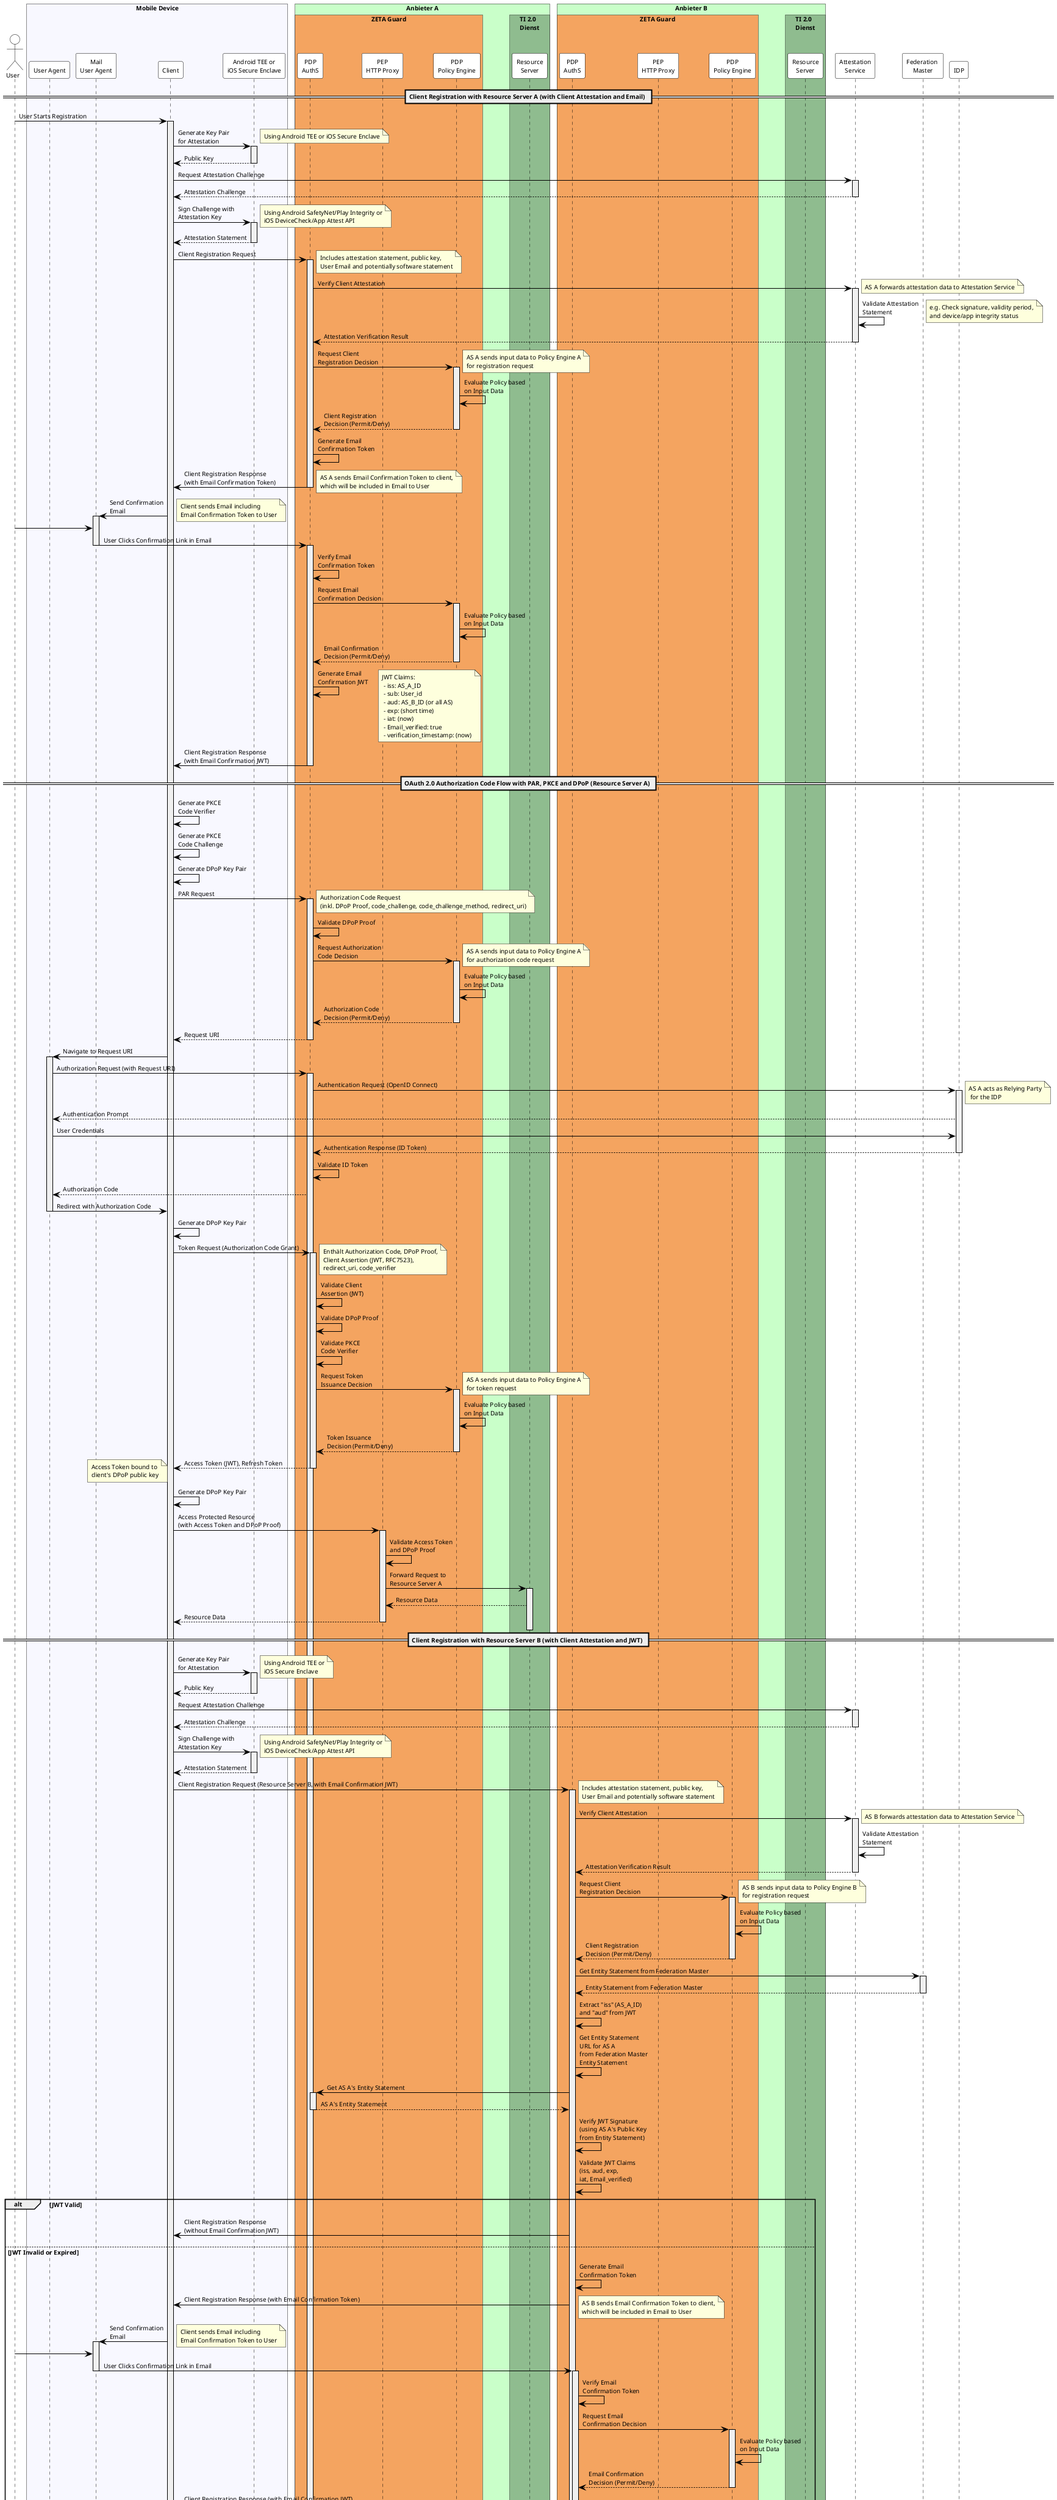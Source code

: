 @startuml "native_client_attestation_oidc_and_oauth_zero_trust"

skinparam defaultFontSize 10
skinparam DefaultMonospacedFontName Courier
skinparam lengthAdjust none

skinparam sequence {
  ParticipantBorderColor black
  ParticipantBackgroundColor white
  ActorBorderColor black
  ActorBackgroundColor white
  ArrowColor black
  LifeLineBorderColor black
  LifeLineBackgroundColor #F0F0F0
  NoteBorderColor black
  NoteBackgroundColor #FEFECE
}

!pragma teoz true

Actor User
box "Mobile Device" #GhostWhite
    participant UserAgent as "User Agent"
    participant MUA as "Mail\nUser Agent"
    participant Client as "Client"
    participant SecureEnclave as "Android TEE or\niOS Secure Enclave"
end box

box "Anbieter A" #TECHNOLOGY
    box "ZETA Guard" #SandyBrown
        participant ASA as "PDP\nAuthS"
        participant PEP_A as "PEP\nHTTP Proxy"
        participant PEA as "PDP\nPolicy Engine"
    end box
    box "TI 2.0\nDienst" #DarkSeaGreen
        participant RSA as "Resource\nServer"
    end box
end box

box "Anbieter B" #TECHNOLOGY
    box "ZETA Guard" #SandyBrown
        participant ASB as "PDP\nAuthS"
        participant PEP_B as "PEP\nHTTP Proxy"
        participant PEB as "PDP\nPolicy Engine"
    end box
    box "TI 2.0\nDienst" #DarkSeaGreen
        participant RSB as "Resource\nServer"
    end box
end box
participant "Attestation\nService" as AttService
participant "Federation \nMaster" as FedMaster
participant "IDP" as IDP

== Client Registration with Resource Server A (with Client Attestation and Email) ==

User -> Client: User Starts Registration
activate Client
Client -> SecureEnclave: Generate Key Pair\nfor Attestation
activate SecureEnclave
note right: Using Android TEE or iOS Secure Enclave
SecureEnclave --> Client: Public Key
deactivate SecureEnclave
Client -> AttService: Request Attestation Challenge
activate AttService
AttService --> Client: Attestation Challenge
deactivate AttService
Client -> SecureEnclave: Sign Challenge with\nAttestation Key
activate SecureEnclave
note right: Using Android SafetyNet/Play Integrity or\niOS DeviceCheck/App Attest API
SecureEnclave --> Client: Attestation Statement
deactivate SecureEnclave
Client -> ASA: Client Registration Request
activate ASA
note right: Includes attestation statement, public key,\nUser Email and potentially software statement
ASA -> AttService: Verify Client Attestation
activate AttService
note right: AS A forwards attestation data to Attestation Service
AttService -> AttService: Validate Attestation\nStatement
note right: e.g. Check signature, validity period,\nand device/app integrity status
AttService --> ASA: Attestation Verification Result
deactivate AttService
ASA -> PEA: Request Client\nRegistration Decision
activate PEA
note right: AS A sends input data to Policy Engine A\nfor registration request
PEA -> PEA: Evaluate Policy based\non Input Data
PEA --> ASA: Client Registration\nDecision (Permit/Deny)
deactivate PEA
ASA -> ASA: Generate Email\nConfirmation Token
ASA -> Client: Client Registration Response\n(with Email Confirmation Token)
note right: AS A sends Email Confirmation Token to client,\nwhich will be included in Email to User
deactivate ASA
Client -> MUA: Send Confirmation\nEmail
activate MUA
note right: Client sends Email including\nEmail Confirmation Token to User
User -> MUA:
MUA -> ASA: User Clicks Confirmation Link in Email
deactivate MUA
activate ASA
ASA -> ASA: Verify Email\nConfirmation Token
ASA -> PEA: Request Email\nConfirmation Decision
activate PEA
PEA -> PEA: Evaluate Policy based\non Input Data
PEA --> ASA: Email Confirmation\nDecision (Permit/Deny)
deactivate PEA
ASA -> ASA: Generate Email\nConfirmation JWT
note right: JWT Claims:\n - iss: AS_A_ID\n - sub: User_id\n - aud: AS_B_ID (or all AS)\n - exp: (short time)\n - iat: (now)\n - Email_verified: true\n - verification_timestamp: (now)
ASA -> Client: Client Registration Response\n(with Email Confirmation JWT)
deactivate ASA

== OAuth 2.0 Authorization Code Flow with PAR, PKCE and DPoP (Resource Server A) ==
Client -> Client: Generate PKCE\nCode Verifier
Client -> Client: Generate PKCE\nCode Challenge
Client -> Client: Generate DPoP Key Pair
Client -> ASA: PAR Request
activate ASA
note right: Authorization Code Request\n(inkl. DPoP Proof, code_challenge, code_challenge_method, redirect_uri)
ASA -> ASA: Validate DPoP Proof
ASA -> PEA: Request Authorization\nCode Decision
activate PEA
note right: AS A sends input data to Policy Engine A\nfor authorization code request
PEA -> PEA: Evaluate Policy based\non Input Data
PEA --> ASA: Authorization Code\nDecision (Permit/Deny)
deactivate PEA
ASA --> Client: Request URI
deactivate ASA

Client -> UserAgent: Navigate to Request URI
activate UserAgent
UserAgent -> ASA: Authorization Request (with Request URI)
activate ASA
ASA -> IDP: Authentication Request (OpenID Connect)
activate IDP
note right: AS A acts as Relying Party\n for the IDP
IDP --> UserAgent: Authentication Prompt
UserAgent -> IDP: User Credentials
IDP --> ASA: Authentication Response (ID Token)
deactivate IDP
ASA -> ASA: Validate ID Token
ASA --> UserAgent: Authorization Code
UserAgent -> Client: Redirect with Authorization Code
deactivate UserAgent

Client -> Client: Generate DPoP Key Pair
Client -> ASA: Token Request (Authorization Code Grant)
activate ASA
note right: Enthält Authorization Code, DPoP Proof,\nClient Assertion (JWT, RFC7523),\nredirect_uri, code_verifier
ASA -> ASA: Validate Client\nAssertion (JWT)
ASA -> ASA: Validate DPoP Proof
ASA -> ASA: Validate PKCE\nCode Verifier
ASA -> PEA: Request Token\nIssuance Decision
activate PEA
note right: AS A sends input data to Policy Engine A\nfor token request
PEA -> PEA: Evaluate Policy based\non Input Data
PEA --> ASA: Token Issuance\nDecision (Permit/Deny)
deactivate PEA
ASA --> Client: Access Token (JWT), Refresh Token
note left: Access Token bound to\nclient's DPoP public key
deactivate ASA

Client -> Client: Generate DPoP Key Pair
Client -> PEP_A: Access Protected Resource\n(with Access Token and DPoP Proof)
activate PEP_A
PEP_A -> PEP_A: Validate Access Token\nand DPoP Proof
PEP_A -> RSA: Forward Request to\nResource Server A
activate RSA
RSA --> PEP_A: Resource Data
PEP_A --> Client: Resource Data
deactivate PEP_A
deactivate RSA

== Client Registration with Resource Server B (with Client Attestation and JWT) ==
Client -> SecureEnclave: Generate Key Pair\nfor Attestation
activate SecureEnclave
note right: Using Android TEE or\niOS Secure Enclave
SecureEnclave --> Client: Public Key
deactivate SecureEnclave
Client -> AttService: Request Attestation Challenge
activate AttService
AttService --> Client: Attestation Challenge
deactivate AttService
Client -> SecureEnclave: Sign Challenge with\nAttestation Key
activate SecureEnclave
note right: Using Android SafetyNet/Play Integrity or\niOS DeviceCheck/App Attest API
SecureEnclave --> Client: Attestation Statement
deactivate SecureEnclave
Client -> ASB: Client Registration Request (Resource Server B, with Email Confirmation JWT)
activate ASB
note right: Includes attestation statement, public key,\nUser Email and potentially software statement
ASB -> AttService: Verify Client Attestation
activate AttService
note right: AS B forwards attestation data to Attestation Service
AttService -> AttService: Validate Attestation\nStatement
AttService --> ASB: Attestation Verification Result
deactivate AttService
ASB -> PEB: Request Client\nRegistration Decision
activate PEB
note right: AS B sends input data to Policy Engine B\nfor registration request
PEB -> PEB: Evaluate Policy based\non Input Data
PEB --> ASB: Client Registration\nDecision (Permit/Deny)
deactivate PEB
ASB -> FedMaster: Get Entity Statement from Federation Master
activate FedMaster
FedMaster --> ASB: Entity Statement from Federation Master
deactivate FedMaster
ASB -> ASB: Extract "iss" (AS_A_ID)\nand "aud" from JWT
ASB -> ASB: Get Entity Statement\nURL for AS A\nfrom Federation Master\nEntity Statement
ASB -> ASA: Get AS A's Entity Statement
activate ASA
ASA --> ASB: AS A's Entity Statement
deactivate ASA
ASB -> ASB: Verify JWT Signature\n(using AS A's Public Key\nfrom Entity Statement)
ASB -> ASB: Validate JWT Claims\n(iss, aud, exp,\niat, Email_verified)
alt JWT Valid
    ASB -> Client: Client Registration Response\n(without Email Confirmation JWT)
else JWT Invalid or Expired
    ASB -> ASB: Generate Email\nConfirmation Token
    ASB -> Client: Client Registration Response (with Email Confirmation Token)
    note right: AS B sends Email Confirmation Token to client,\nwhich will be included in Email to User
    Client -> MUA: Send Confirmation\nEmail
    activate MUA
    note right: Client sends Email including\nEmail Confirmation Token to User
    User -> MUA:
    MUA -> ASB: User Clicks Confirmation Link in Email
    deactivate MUA
    activate ASB
    ASB -> ASB: Verify Email\nConfirmation Token
    ASB -> PEB: Request Email\nConfirmation Decision
    activate PEB
    PEB -> PEB: Evaluate Policy based\non Input Data
    PEB --> ASB: Email Confirmation\nDecision (Permit/Deny)
    deactivate PEB
    ASB -> Client: Client Registration Response (with Email Confirmation JWT)
end
deactivate ASB

== OAuth 2.0 Authorization Code Flow with PAR, PKCE and DPoP (Resource Server B) ==
Client -> Client: Generate PKCE\nCode Verifier
Client -> Client: Generate PKCE\nCode Challenge
Client -> Client: Generate DPoP Key Pair
Client -> ASB: PAR Request
activate ASB
note right: Authorization Code Request\n(inkl. DPoP Proof, code_challenge, code_challenge_method, redirect_uri)
ASB -> ASB: Validate DPoP Proof
ASB -> PEB: Request Authorization\nCode Decision
activate PEB
note right: AS B sends input data to Policy Engine B\nfor authorization code request
PEB -> PEB: Evaluate Policy based\non Input Data
PEB --> ASB: Authorization Code\nDecision (Permit/Deny)
deactivate PEB
ASB --> Client: Request URI
deactivate ASB

Client -> UserAgent: Navigate to Request URI
activate UserAgent
UserAgent -> ASB: Authorization Request (with Request URI)
activate ASB
ASB -> IDP: Authentication Request (OpenID Connect)
activate IDP
note right: AS B acts as Relying Party\n for the IDP
IDP --> UserAgent: Authentication Prompt
UserAgent -> IDP: User Credentials
IDP --> ASB: Authentication Response (ID Token)
deactivate IDP
ASB -> ASB: Validate ID Token
ASB --> UserAgent: Authorization Code
UserAgent -> Client: Redirect with Authorization Code
deactivate UserAgent

Client -> Client: Generate DPoP Key Pair
Client -> ASB: Token Request (Authorization Code Grant)
activate ASB
note right: Enthält Authorization Code, DPoP Proof,\nClient Assertion (JWT, RFC7523),\nredirect_uri, code_verifier
ASB -> ASB: Validate Client\nAssertion (JWT)
ASB -> ASB: Validate DPoP Proof
ASB -> ASB: Validate PKCE\nCode Verifier
ASB -> PEB: Request Token\nIssuance Decision
activate PEB
note right: AS B sends input data to Policy Engine B\nfor token request
PEB -> PEB: Evaluate Policy based\non Input Data
PEB --> ASB: Token Issuance\nDecision (Permit/Deny)
deactivate PEB
ASB --> Client: Access Token (JWT), Refresh Token
note left: Access Token bound to\nclient's DPoP public key
deactivate ASB

Client -> Client: Generate DPoP Key Pair
Client -> PEP_B: Access Protected Resource\n(with Access Token and DPoP Proof)
activate PEP_B
PEP_B -> PEP_B: Validate Access Token\nand DPoP Proof
PEP_B -> RSB: Forward Request to\nResource Server B
activate RSB
RSB --> PEP_B: Resource Data
PEP_B --> Client: Resource Data
deactivate PEP_B
deactivate RSB
deactivate Client

@enduml